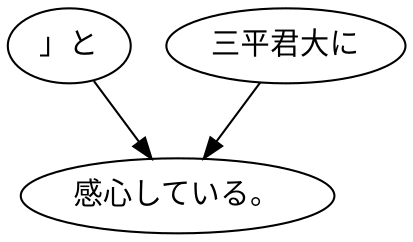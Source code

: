 digraph graph2995 {
	node0 [label="」と"];
	node1 [label="三平君大に"];
	node2 [label="感心している。"];
	node0 -> node2;
	node1 -> node2;
}
